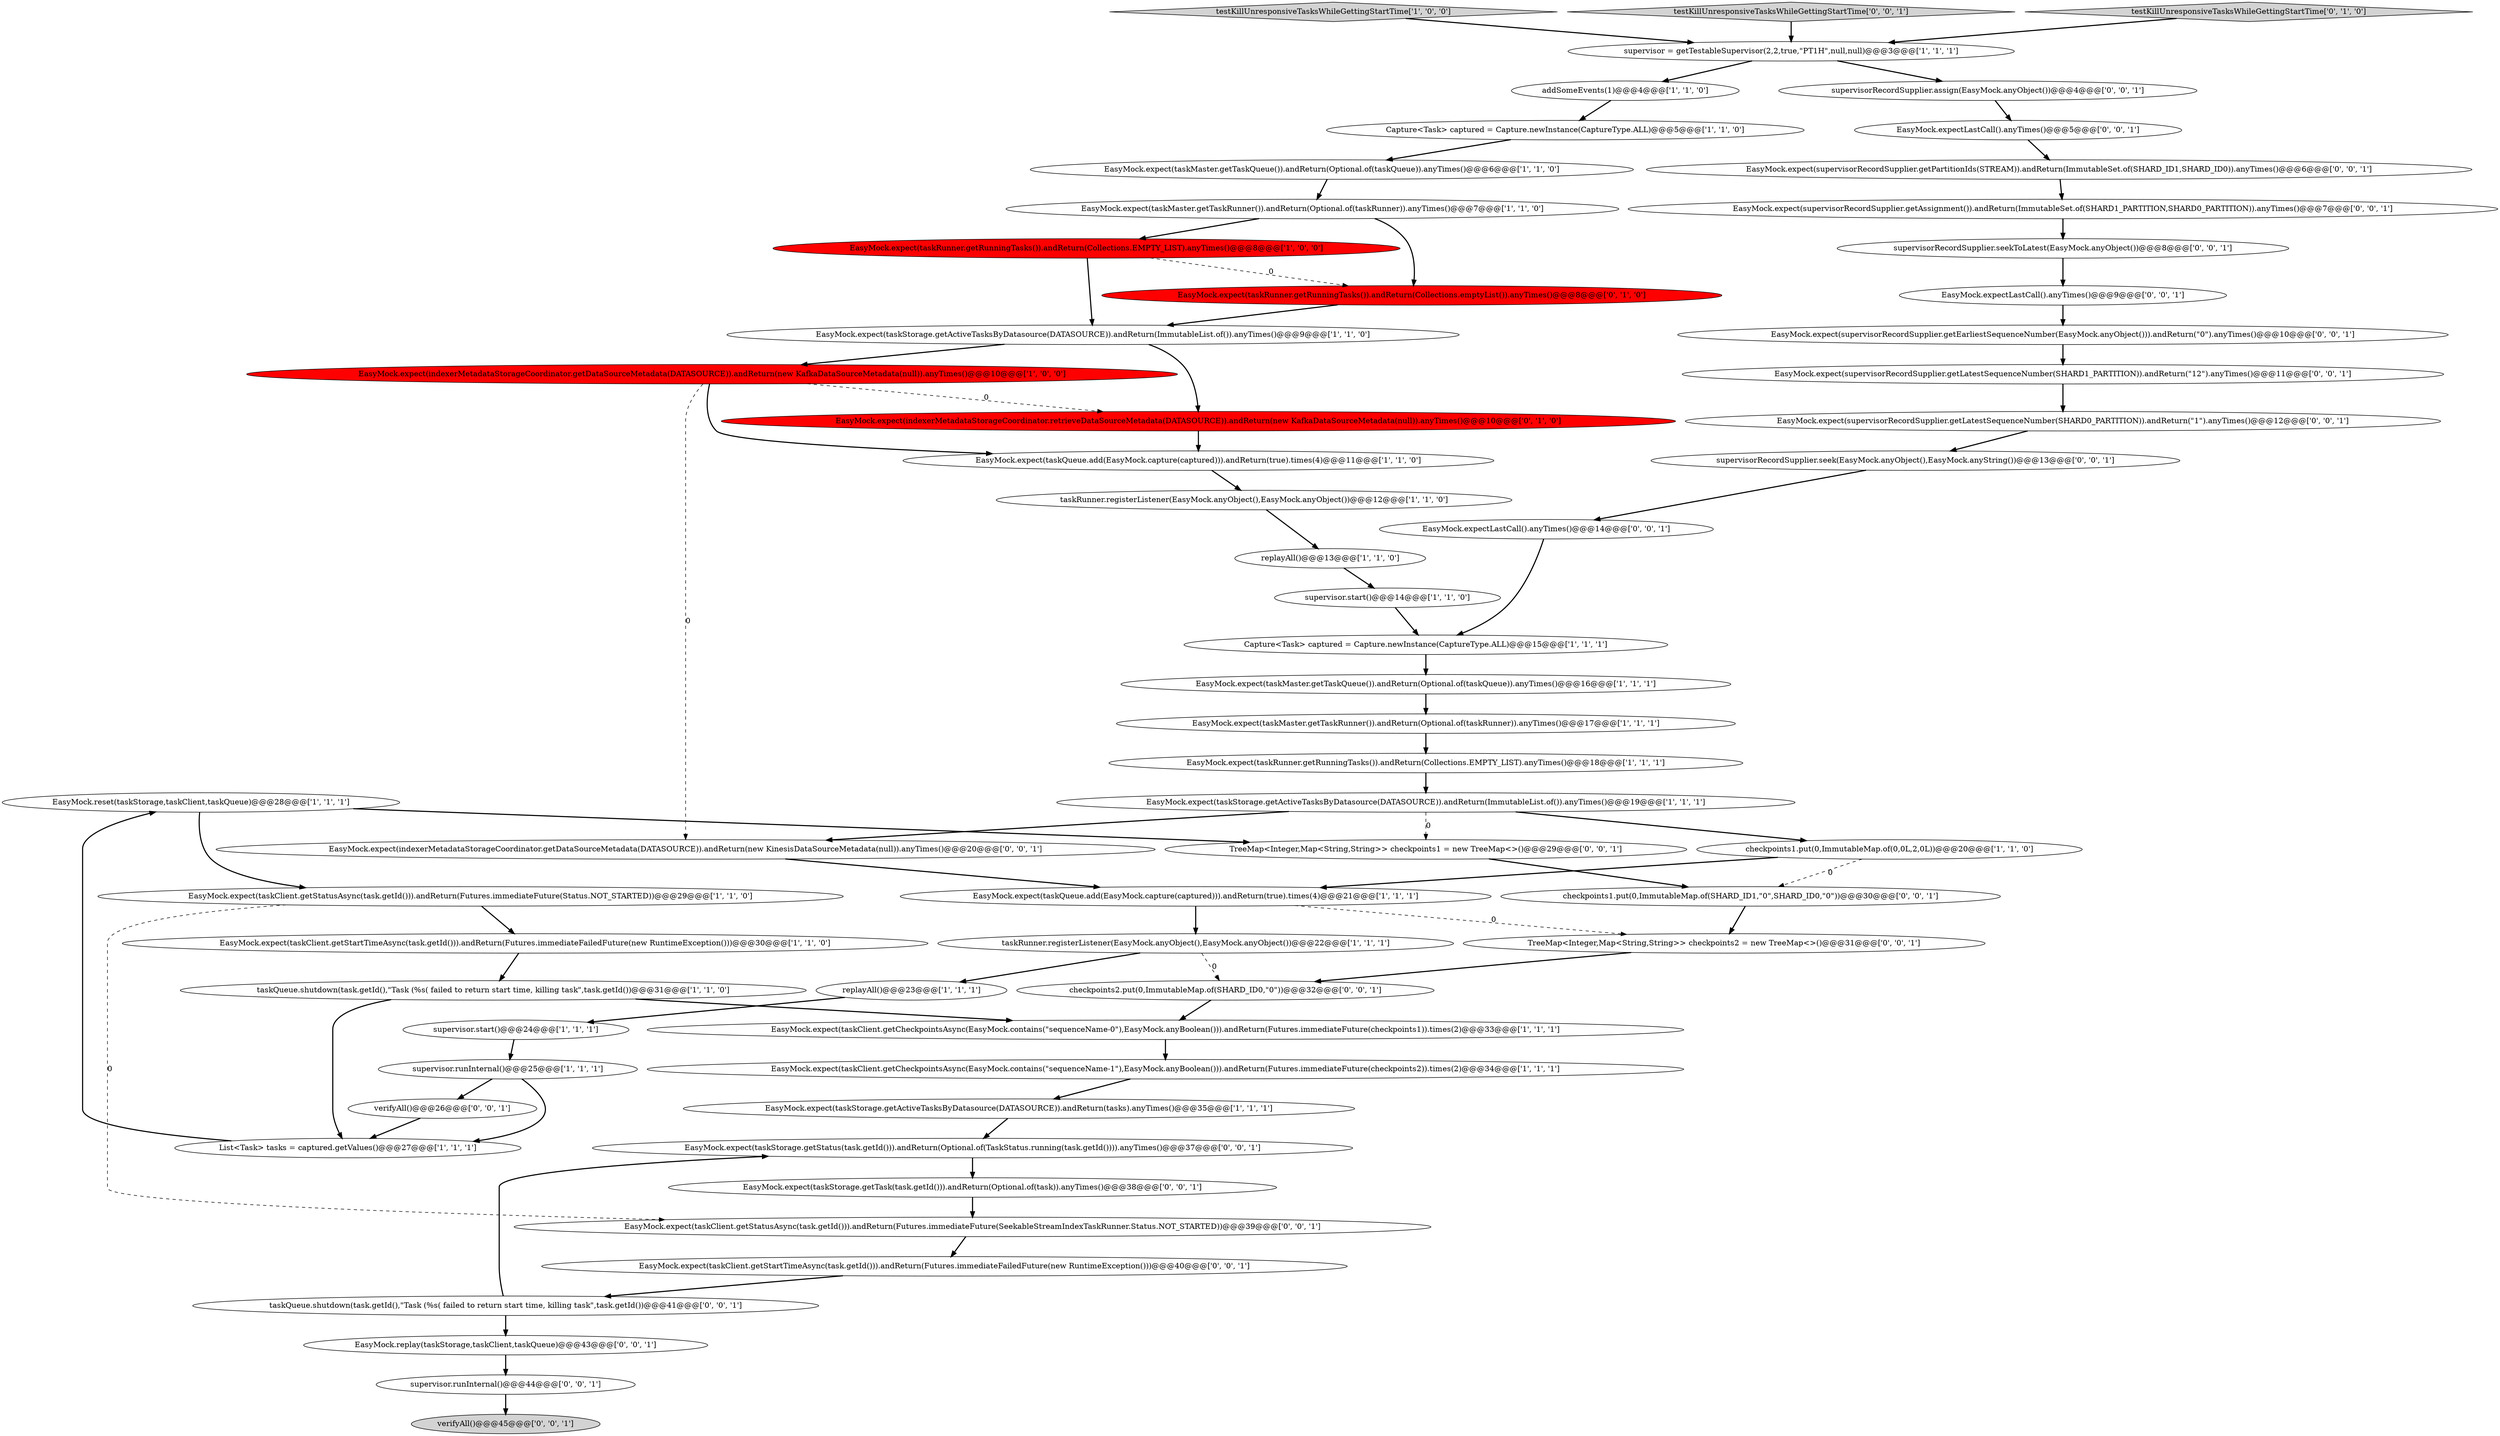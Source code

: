 digraph {
15 [style = filled, label = "EasyMock.reset(taskStorage,taskClient,taskQueue)@@@28@@@['1', '1', '1']", fillcolor = white, shape = ellipse image = "AAA0AAABBB1BBB"];
8 [style = filled, label = "replayAll()@@@13@@@['1', '1', '0']", fillcolor = white, shape = ellipse image = "AAA0AAABBB1BBB"];
28 [style = filled, label = "EasyMock.expect(taskRunner.getRunningTasks()).andReturn(Collections.EMPTY_LIST).anyTimes()@@@18@@@['1', '1', '1']", fillcolor = white, shape = ellipse image = "AAA0AAABBB1BBB"];
29 [style = filled, label = "EasyMock.expect(taskStorage.getActiveTasksByDatasource(DATASOURCE)).andReturn(ImmutableList.of()).anyTimes()@@@19@@@['1', '1', '1']", fillcolor = white, shape = ellipse image = "AAA0AAABBB1BBB"];
10 [style = filled, label = "taskRunner.registerListener(EasyMock.anyObject(),EasyMock.anyObject())@@@22@@@['1', '1', '1']", fillcolor = white, shape = ellipse image = "AAA0AAABBB1BBB"];
59 [style = filled, label = "EasyMock.expect(supervisorRecordSupplier.getLatestSequenceNumber(SHARD0_PARTITION)).andReturn(\"1\").anyTimes()@@@12@@@['0', '0', '1']", fillcolor = white, shape = ellipse image = "AAA0AAABBB3BBB"];
22 [style = filled, label = "EasyMock.expect(taskMaster.getTaskQueue()).andReturn(Optional.of(taskQueue)).anyTimes()@@@16@@@['1', '1', '1']", fillcolor = white, shape = ellipse image = "AAA0AAABBB1BBB"];
52 [style = filled, label = "EasyMock.expect(supervisorRecordSupplier.getEarliestSequenceNumber(EasyMock.anyObject())).andReturn(\"0\").anyTimes()@@@10@@@['0', '0', '1']", fillcolor = white, shape = ellipse image = "AAA0AAABBB3BBB"];
6 [style = filled, label = "supervisor.runInternal()@@@25@@@['1', '1', '1']", fillcolor = white, shape = ellipse image = "AAA0AAABBB1BBB"];
55 [style = filled, label = "EasyMock.expect(supervisorRecordSupplier.getAssignment()).andReturn(ImmutableSet.of(SHARD1_PARTITION,SHARD0_PARTITION)).anyTimes()@@@7@@@['0', '0', '1']", fillcolor = white, shape = ellipse image = "AAA0AAABBB3BBB"];
16 [style = filled, label = "EasyMock.expect(taskMaster.getTaskRunner()).andReturn(Optional.of(taskRunner)).anyTimes()@@@7@@@['1', '1', '0']", fillcolor = white, shape = ellipse image = "AAA0AAABBB1BBB"];
44 [style = filled, label = "EasyMock.expect(indexerMetadataStorageCoordinator.getDataSourceMetadata(DATASOURCE)).andReturn(new KinesisDataSourceMetadata(null)).anyTimes()@@@20@@@['0', '0', '1']", fillcolor = white, shape = ellipse image = "AAA0AAABBB3BBB"];
1 [style = filled, label = "supervisor = getTestableSupervisor(2,2,true,\"PT1H\",null,null)@@@3@@@['1', '1', '1']", fillcolor = white, shape = ellipse image = "AAA0AAABBB1BBB"];
19 [style = filled, label = "testKillUnresponsiveTasksWhileGettingStartTime['1', '0', '0']", fillcolor = lightgray, shape = diamond image = "AAA0AAABBB1BBB"];
47 [style = filled, label = "verifyAll()@@@26@@@['0', '0', '1']", fillcolor = white, shape = ellipse image = "AAA0AAABBB3BBB"];
18 [style = filled, label = "Capture<Task> captured = Capture.newInstance(CaptureType.ALL)@@@5@@@['1', '1', '0']", fillcolor = white, shape = ellipse image = "AAA0AAABBB1BBB"];
41 [style = filled, label = "testKillUnresponsiveTasksWhileGettingStartTime['0', '0', '1']", fillcolor = lightgray, shape = diamond image = "AAA0AAABBB3BBB"];
53 [style = filled, label = "supervisorRecordSupplier.seek(EasyMock.anyObject(),EasyMock.anyString())@@@13@@@['0', '0', '1']", fillcolor = white, shape = ellipse image = "AAA0AAABBB3BBB"];
54 [style = filled, label = "EasyMock.expect(taskClient.getStatusAsync(task.getId())).andReturn(Futures.immediateFuture(SeekableStreamIndexTaskRunner.Status.NOT_STARTED))@@@39@@@['0', '0', '1']", fillcolor = white, shape = ellipse image = "AAA0AAABBB3BBB"];
0 [style = filled, label = "EasyMock.expect(taskQueue.add(EasyMock.capture(captured))).andReturn(true).times(4)@@@11@@@['1', '1', '0']", fillcolor = white, shape = ellipse image = "AAA0AAABBB1BBB"];
35 [style = filled, label = "checkpoints1.put(0,ImmutableMap.of(SHARD_ID1,\"0\",SHARD_ID0,\"0\"))@@@30@@@['0', '0', '1']", fillcolor = white, shape = ellipse image = "AAA0AAABBB3BBB"];
57 [style = filled, label = "EasyMock.expect(taskStorage.getTask(task.getId())).andReturn(Optional.of(task)).anyTimes()@@@38@@@['0', '0', '1']", fillcolor = white, shape = ellipse image = "AAA0AAABBB3BBB"];
38 [style = filled, label = "verifyAll()@@@45@@@['0', '0', '1']", fillcolor = lightgray, shape = ellipse image = "AAA0AAABBB3BBB"];
45 [style = filled, label = "EasyMock.expect(supervisorRecordSupplier.getLatestSequenceNumber(SHARD1_PARTITION)).andReturn(\"12\").anyTimes()@@@11@@@['0', '0', '1']", fillcolor = white, shape = ellipse image = "AAA0AAABBB3BBB"];
40 [style = filled, label = "TreeMap<Integer,Map<String,String>> checkpoints2 = new TreeMap<>()@@@31@@@['0', '0', '1']", fillcolor = white, shape = ellipse image = "AAA0AAABBB3BBB"];
26 [style = filled, label = "taskQueue.shutdown(task.getId(),\"Task (%s( failed to return start time, killing task\",task.getId())@@@31@@@['1', '1', '0']", fillcolor = white, shape = ellipse image = "AAA0AAABBB1BBB"];
51 [style = filled, label = "TreeMap<Integer,Map<String,String>> checkpoints1 = new TreeMap<>()@@@29@@@['0', '0', '1']", fillcolor = white, shape = ellipse image = "AAA0AAABBB3BBB"];
48 [style = filled, label = "EasyMock.expect(taskClient.getStartTimeAsync(task.getId())).andReturn(Futures.immediateFailedFuture(new RuntimeException()))@@@40@@@['0', '0', '1']", fillcolor = white, shape = ellipse image = "AAA0AAABBB3BBB"];
56 [style = filled, label = "checkpoints2.put(0,ImmutableMap.of(SHARD_ID0,\"0\"))@@@32@@@['0', '0', '1']", fillcolor = white, shape = ellipse image = "AAA0AAABBB3BBB"];
60 [style = filled, label = "EasyMock.expect(taskStorage.getStatus(task.getId())).andReturn(Optional.of(TaskStatus.running(task.getId()))).anyTimes()@@@37@@@['0', '0', '1']", fillcolor = white, shape = ellipse image = "AAA0AAABBB3BBB"];
31 [style = filled, label = "Capture<Task> captured = Capture.newInstance(CaptureType.ALL)@@@15@@@['1', '1', '1']", fillcolor = white, shape = ellipse image = "AAA0AAABBB1BBB"];
33 [style = filled, label = "EasyMock.expect(indexerMetadataStorageCoordinator.retrieveDataSourceMetadata(DATASOURCE)).andReturn(new KafkaDataSourceMetadata(null)).anyTimes()@@@10@@@['0', '1', '0']", fillcolor = red, shape = ellipse image = "AAA1AAABBB2BBB"];
58 [style = filled, label = "supervisor.runInternal()@@@44@@@['0', '0', '1']", fillcolor = white, shape = ellipse image = "AAA0AAABBB3BBB"];
3 [style = filled, label = "EasyMock.expect(taskMaster.getTaskQueue()).andReturn(Optional.of(taskQueue)).anyTimes()@@@6@@@['1', '1', '0']", fillcolor = white, shape = ellipse image = "AAA0AAABBB1BBB"];
30 [style = filled, label = "EasyMock.expect(taskClient.getCheckpointsAsync(EasyMock.contains(\"sequenceName-1\"),EasyMock.anyBoolean())).andReturn(Futures.immediateFuture(checkpoints2)).times(2)@@@34@@@['1', '1', '1']", fillcolor = white, shape = ellipse image = "AAA0AAABBB1BBB"];
9 [style = filled, label = "taskRunner.registerListener(EasyMock.anyObject(),EasyMock.anyObject())@@@12@@@['1', '1', '0']", fillcolor = white, shape = ellipse image = "AAA0AAABBB1BBB"];
39 [style = filled, label = "supervisorRecordSupplier.assign(EasyMock.anyObject())@@@4@@@['0', '0', '1']", fillcolor = white, shape = ellipse image = "AAA0AAABBB3BBB"];
11 [style = filled, label = "EasyMock.expect(taskMaster.getTaskRunner()).andReturn(Optional.of(taskRunner)).anyTimes()@@@17@@@['1', '1', '1']", fillcolor = white, shape = ellipse image = "AAA0AAABBB1BBB"];
23 [style = filled, label = "EasyMock.expect(taskStorage.getActiveTasksByDatasource(DATASOURCE)).andReturn(tasks).anyTimes()@@@35@@@['1', '1', '1']", fillcolor = white, shape = ellipse image = "AAA0AAABBB1BBB"];
27 [style = filled, label = "EasyMock.expect(indexerMetadataStorageCoordinator.getDataSourceMetadata(DATASOURCE)).andReturn(new KafkaDataSourceMetadata(null)).anyTimes()@@@10@@@['1', '0', '0']", fillcolor = red, shape = ellipse image = "AAA1AAABBB1BBB"];
34 [style = filled, label = "testKillUnresponsiveTasksWhileGettingStartTime['0', '1', '0']", fillcolor = lightgray, shape = diamond image = "AAA0AAABBB2BBB"];
36 [style = filled, label = "EasyMock.expectLastCall().anyTimes()@@@14@@@['0', '0', '1']", fillcolor = white, shape = ellipse image = "AAA0AAABBB3BBB"];
12 [style = filled, label = "EasyMock.expect(taskClient.getCheckpointsAsync(EasyMock.contains(\"sequenceName-0\"),EasyMock.anyBoolean())).andReturn(Futures.immediateFuture(checkpoints1)).times(2)@@@33@@@['1', '1', '1']", fillcolor = white, shape = ellipse image = "AAA0AAABBB1BBB"];
24 [style = filled, label = "supervisor.start()@@@14@@@['1', '1', '0']", fillcolor = white, shape = ellipse image = "AAA0AAABBB1BBB"];
14 [style = filled, label = "EasyMock.expect(taskStorage.getActiveTasksByDatasource(DATASOURCE)).andReturn(ImmutableList.of()).anyTimes()@@@9@@@['1', '1', '0']", fillcolor = white, shape = ellipse image = "AAA0AAABBB1BBB"];
46 [style = filled, label = "EasyMock.expectLastCall().anyTimes()@@@9@@@['0', '0', '1']", fillcolor = white, shape = ellipse image = "AAA0AAABBB3BBB"];
49 [style = filled, label = "taskQueue.shutdown(task.getId(),\"Task (%s( failed to return start time, killing task\",task.getId())@@@41@@@['0', '0', '1']", fillcolor = white, shape = ellipse image = "AAA0AAABBB3BBB"];
17 [style = filled, label = "supervisor.start()@@@24@@@['1', '1', '1']", fillcolor = white, shape = ellipse image = "AAA0AAABBB1BBB"];
32 [style = filled, label = "EasyMock.expect(taskRunner.getRunningTasks()).andReturn(Collections.emptyList()).anyTimes()@@@8@@@['0', '1', '0']", fillcolor = red, shape = ellipse image = "AAA1AAABBB2BBB"];
5 [style = filled, label = "EasyMock.expect(taskClient.getStatusAsync(task.getId())).andReturn(Futures.immediateFuture(Status.NOT_STARTED))@@@29@@@['1', '1', '0']", fillcolor = white, shape = ellipse image = "AAA0AAABBB1BBB"];
50 [style = filled, label = "EasyMock.expect(supervisorRecordSupplier.getPartitionIds(STREAM)).andReturn(ImmutableSet.of(SHARD_ID1,SHARD_ID0)).anyTimes()@@@6@@@['0', '0', '1']", fillcolor = white, shape = ellipse image = "AAA0AAABBB3BBB"];
13 [style = filled, label = "replayAll()@@@23@@@['1', '1', '1']", fillcolor = white, shape = ellipse image = "AAA0AAABBB1BBB"];
2 [style = filled, label = "EasyMock.expect(taskRunner.getRunningTasks()).andReturn(Collections.EMPTY_LIST).anyTimes()@@@8@@@['1', '0', '0']", fillcolor = red, shape = ellipse image = "AAA1AAABBB1BBB"];
4 [style = filled, label = "EasyMock.expect(taskQueue.add(EasyMock.capture(captured))).andReturn(true).times(4)@@@21@@@['1', '1', '1']", fillcolor = white, shape = ellipse image = "AAA0AAABBB1BBB"];
20 [style = filled, label = "List<Task> tasks = captured.getValues()@@@27@@@['1', '1', '1']", fillcolor = white, shape = ellipse image = "AAA0AAABBB1BBB"];
25 [style = filled, label = "checkpoints1.put(0,ImmutableMap.of(0,0L,2,0L))@@@20@@@['1', '1', '0']", fillcolor = white, shape = ellipse image = "AAA0AAABBB1BBB"];
42 [style = filled, label = "EasyMock.expectLastCall().anyTimes()@@@5@@@['0', '0', '1']", fillcolor = white, shape = ellipse image = "AAA0AAABBB3BBB"];
21 [style = filled, label = "addSomeEvents(1)@@@4@@@['1', '1', '0']", fillcolor = white, shape = ellipse image = "AAA0AAABBB1BBB"];
7 [style = filled, label = "EasyMock.expect(taskClient.getStartTimeAsync(task.getId())).andReturn(Futures.immediateFailedFuture(new RuntimeException()))@@@30@@@['1', '1', '0']", fillcolor = white, shape = ellipse image = "AAA0AAABBB1BBB"];
37 [style = filled, label = "supervisorRecordSupplier.seekToLatest(EasyMock.anyObject())@@@8@@@['0', '0', '1']", fillcolor = white, shape = ellipse image = "AAA0AAABBB3BBB"];
43 [style = filled, label = "EasyMock.replay(taskStorage,taskClient,taskQueue)@@@43@@@['0', '0', '1']", fillcolor = white, shape = ellipse image = "AAA0AAABBB3BBB"];
1->39 [style = bold, label=""];
57->54 [style = bold, label=""];
28->29 [style = bold, label=""];
11->28 [style = bold, label=""];
4->10 [style = bold, label=""];
18->3 [style = bold, label=""];
5->54 [style = dashed, label="0"];
0->9 [style = bold, label=""];
48->49 [style = bold, label=""];
42->50 [style = bold, label=""];
31->22 [style = bold, label=""];
27->0 [style = bold, label=""];
40->56 [style = bold, label=""];
17->6 [style = bold, label=""];
34->1 [style = bold, label=""];
2->32 [style = dashed, label="0"];
36->31 [style = bold, label=""];
30->23 [style = bold, label=""];
45->59 [style = bold, label=""];
25->4 [style = bold, label=""];
29->25 [style = bold, label=""];
32->14 [style = bold, label=""];
52->45 [style = bold, label=""];
12->30 [style = bold, label=""];
16->32 [style = bold, label=""];
54->48 [style = bold, label=""];
56->12 [style = bold, label=""];
41->1 [style = bold, label=""];
3->16 [style = bold, label=""];
16->2 [style = bold, label=""];
25->35 [style = dashed, label="0"];
9->8 [style = bold, label=""];
46->52 [style = bold, label=""];
51->35 [style = bold, label=""];
49->43 [style = bold, label=""];
21->18 [style = bold, label=""];
14->33 [style = bold, label=""];
15->5 [style = bold, label=""];
15->51 [style = bold, label=""];
59->53 [style = bold, label=""];
7->26 [style = bold, label=""];
23->60 [style = bold, label=""];
33->0 [style = bold, label=""];
6->20 [style = bold, label=""];
53->36 [style = bold, label=""];
13->17 [style = bold, label=""];
26->12 [style = bold, label=""];
19->1 [style = bold, label=""];
35->40 [style = bold, label=""];
60->57 [style = bold, label=""];
58->38 [style = bold, label=""];
37->46 [style = bold, label=""];
10->13 [style = bold, label=""];
24->31 [style = bold, label=""];
44->4 [style = bold, label=""];
1->21 [style = bold, label=""];
50->55 [style = bold, label=""];
2->14 [style = bold, label=""];
47->20 [style = bold, label=""];
49->60 [style = bold, label=""];
29->44 [style = bold, label=""];
5->7 [style = bold, label=""];
29->51 [style = dashed, label="0"];
27->44 [style = dashed, label="0"];
10->56 [style = dashed, label="0"];
14->27 [style = bold, label=""];
4->40 [style = dashed, label="0"];
39->42 [style = bold, label=""];
20->15 [style = bold, label=""];
6->47 [style = bold, label=""];
43->58 [style = bold, label=""];
22->11 [style = bold, label=""];
27->33 [style = dashed, label="0"];
26->20 [style = bold, label=""];
55->37 [style = bold, label=""];
8->24 [style = bold, label=""];
}
